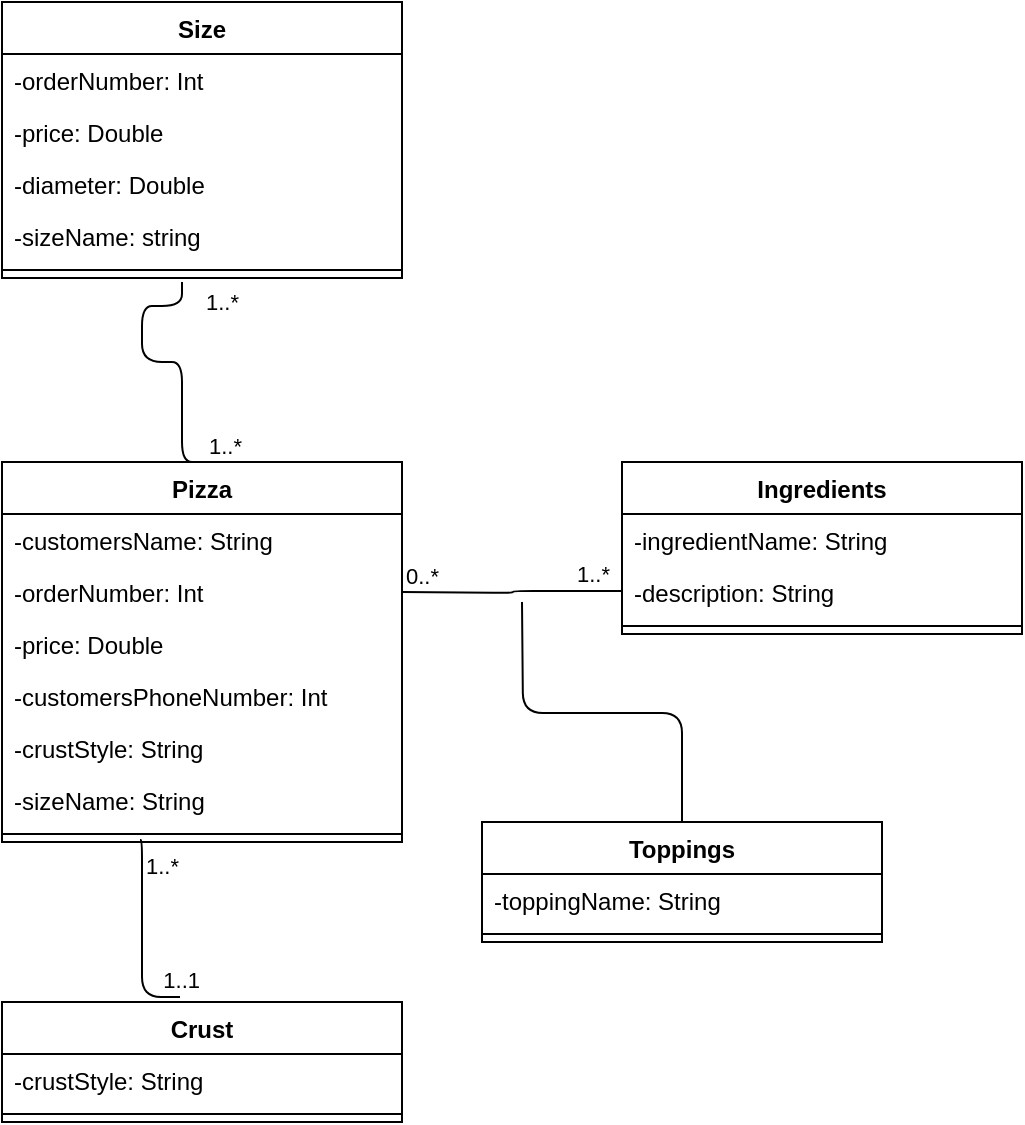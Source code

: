 <mxfile version="15.2.7" type="device" pages="2"><diagram id="Rf25Tedu3a4yLGbHyUPa" name="Page-1"><mxGraphModel dx="1662" dy="767" grid="1" gridSize="10" guides="1" tooltips="1" connect="1" arrows="1" fold="1" page="1" pageScale="1" pageWidth="850" pageHeight="1100" math="0" shadow="0"><root><mxCell id="0"/><mxCell id="1" parent="0"/><mxCell id="C-VcJiSyxW0Arbnu4A3_-1" value="Pizza" style="swimlane;fontStyle=1;align=center;verticalAlign=top;childLayout=stackLayout;horizontal=1;startSize=26;horizontalStack=0;resizeParent=1;resizeParentMax=0;resizeLast=0;collapsible=1;marginBottom=0;resizeHeight=1;resizeWidth=1;" parent="1" vertex="1"><mxGeometry x="120" y="350" width="200" height="190" as="geometry"/></mxCell><mxCell id="C-VcJiSyxW0Arbnu4A3_-2" value="-customersName: String" style="text;strokeColor=none;fillColor=none;align=left;verticalAlign=top;spacingLeft=4;spacingRight=4;overflow=hidden;rotatable=0;points=[[0,0.5],[1,0.5]];portConstraint=eastwest;" parent="C-VcJiSyxW0Arbnu4A3_-1" vertex="1"><mxGeometry y="26" width="200" height="26" as="geometry"/></mxCell><mxCell id="C-VcJiSyxW0Arbnu4A3_-4" value="-orderNumber: Int" style="text;strokeColor=none;fillColor=none;align=left;verticalAlign=top;spacingLeft=4;spacingRight=4;overflow=hidden;rotatable=0;points=[[0,0.5],[1,0.5]];portConstraint=eastwest;" parent="C-VcJiSyxW0Arbnu4A3_-1" vertex="1"><mxGeometry y="52" width="200" height="26" as="geometry"/></mxCell><mxCell id="C-VcJiSyxW0Arbnu4A3_-5" value="-price: Double" style="text;strokeColor=none;fillColor=none;align=left;verticalAlign=top;spacingLeft=4;spacingRight=4;overflow=hidden;rotatable=0;points=[[0,0.5],[1,0.5]];portConstraint=eastwest;" parent="C-VcJiSyxW0Arbnu4A3_-1" vertex="1"><mxGeometry y="78" width="200" height="26" as="geometry"/></mxCell><mxCell id="C-VcJiSyxW0Arbnu4A3_-3" value="-customersPhoneNumber: Int" style="text;strokeColor=none;fillColor=none;align=left;verticalAlign=top;spacingLeft=4;spacingRight=4;overflow=hidden;rotatable=0;points=[[0,0.5],[1,0.5]];portConstraint=eastwest;" parent="C-VcJiSyxW0Arbnu4A3_-1" vertex="1"><mxGeometry y="104" width="200" height="26" as="geometry"/></mxCell><mxCell id="-K8jbQ1gfS2cbrPtlUIp-6" value="-crustStyle: String" style="text;strokeColor=none;fillColor=none;align=left;verticalAlign=top;spacingLeft=4;spacingRight=4;overflow=hidden;rotatable=0;points=[[0,0.5],[1,0.5]];portConstraint=eastwest;" parent="C-VcJiSyxW0Arbnu4A3_-1" vertex="1"><mxGeometry y="130" width="200" height="26" as="geometry"/></mxCell><mxCell id="-K8jbQ1gfS2cbrPtlUIp-4" value="-sizeName: String" style="text;strokeColor=none;fillColor=none;align=left;verticalAlign=top;spacingLeft=4;spacingRight=4;overflow=hidden;rotatable=0;points=[[0,0.5],[1,0.5]];portConstraint=eastwest;" parent="C-VcJiSyxW0Arbnu4A3_-1" vertex="1"><mxGeometry y="156" width="200" height="26" as="geometry"/></mxCell><mxCell id="C-VcJiSyxW0Arbnu4A3_-6" value="" style="line;strokeWidth=1;fillColor=none;align=left;verticalAlign=middle;spacingTop=-1;spacingLeft=3;spacingRight=3;rotatable=0;labelPosition=right;points=[];portConstraint=eastwest;" parent="C-VcJiSyxW0Arbnu4A3_-1" vertex="1"><mxGeometry y="182" width="200" height="8" as="geometry"/></mxCell><mxCell id="C-VcJiSyxW0Arbnu4A3_-8" value="Ingredients" style="swimlane;fontStyle=1;align=center;verticalAlign=top;childLayout=stackLayout;horizontal=1;startSize=26;horizontalStack=0;resizeParent=1;resizeParentMax=0;resizeLast=0;collapsible=1;marginBottom=0;resizeHeight=1;resizeWidth=1;" parent="1" vertex="1"><mxGeometry x="430" y="350" width="200" height="86" as="geometry"/></mxCell><mxCell id="-K8jbQ1gfS2cbrPtlUIp-5" value="-ingredientName: String" style="text;strokeColor=none;fillColor=none;align=left;verticalAlign=top;spacingLeft=4;spacingRight=4;overflow=hidden;rotatable=0;points=[[0,0.5],[1,0.5]];portConstraint=eastwest;" parent="C-VcJiSyxW0Arbnu4A3_-8" vertex="1"><mxGeometry y="26" width="200" height="26" as="geometry"/></mxCell><mxCell id="C-VcJiSyxW0Arbnu4A3_-29" value="-description: String" style="text;strokeColor=none;fillColor=none;align=left;verticalAlign=top;spacingLeft=4;spacingRight=4;overflow=hidden;rotatable=0;points=[[0,0.5],[1,0.5]];portConstraint=eastwest;" parent="C-VcJiSyxW0Arbnu4A3_-8" vertex="1"><mxGeometry y="52" width="200" height="26" as="geometry"/></mxCell><mxCell id="C-VcJiSyxW0Arbnu4A3_-13" value="" style="line;strokeWidth=1;fillColor=none;align=left;verticalAlign=middle;spacingTop=-1;spacingLeft=3;spacingRight=3;rotatable=0;labelPosition=right;points=[];portConstraint=eastwest;" parent="C-VcJiSyxW0Arbnu4A3_-8" vertex="1"><mxGeometry y="78" width="200" height="8" as="geometry"/></mxCell><mxCell id="C-VcJiSyxW0Arbnu4A3_-15" value="Size" style="swimlane;fontStyle=1;align=center;verticalAlign=top;childLayout=stackLayout;horizontal=1;startSize=26;horizontalStack=0;resizeParent=1;resizeParentMax=0;resizeLast=0;collapsible=1;marginBottom=0;resizeHeight=1;resizeWidth=1;" parent="1" vertex="1"><mxGeometry x="120" y="120" width="200" height="138" as="geometry"/></mxCell><mxCell id="C-VcJiSyxW0Arbnu4A3_-19" value="-orderNumber: Int" style="text;strokeColor=none;fillColor=none;align=left;verticalAlign=top;spacingLeft=4;spacingRight=4;overflow=hidden;rotatable=0;points=[[0,0.5],[1,0.5]];portConstraint=eastwest;" parent="C-VcJiSyxW0Arbnu4A3_-15" vertex="1"><mxGeometry y="26" width="200" height="26" as="geometry"/></mxCell><mxCell id="-K8jbQ1gfS2cbrPtlUIp-3" value="-price: Double" style="text;strokeColor=none;fillColor=none;align=left;verticalAlign=top;spacingLeft=4;spacingRight=4;overflow=hidden;rotatable=0;points=[[0,0.5],[1,0.5]];portConstraint=eastwest;" parent="C-VcJiSyxW0Arbnu4A3_-15" vertex="1"><mxGeometry y="52" width="200" height="26" as="geometry"/></mxCell><mxCell id="-pOg0iLih2YTB-yMB6TO-1" value="-diameter: Double" style="text;strokeColor=none;fillColor=none;align=left;verticalAlign=top;spacingLeft=4;spacingRight=4;overflow=hidden;rotatable=0;points=[[0,0.5],[1,0.5]];portConstraint=eastwest;" parent="C-VcJiSyxW0Arbnu4A3_-15" vertex="1"><mxGeometry y="78" width="200" height="26" as="geometry"/></mxCell><mxCell id="xe3n5rYkYhmXjkR1PGHT-1" value="-sizeName: string" style="text;strokeColor=none;fillColor=none;align=left;verticalAlign=top;spacingLeft=4;spacingRight=4;overflow=hidden;rotatable=0;points=[[0,0.5],[1,0.5]];portConstraint=eastwest;" parent="C-VcJiSyxW0Arbnu4A3_-15" vertex="1"><mxGeometry y="104" width="200" height="26" as="geometry"/></mxCell><mxCell id="C-VcJiSyxW0Arbnu4A3_-20" value="" style="line;strokeWidth=1;fillColor=none;align=left;verticalAlign=middle;spacingTop=-1;spacingLeft=3;spacingRight=3;rotatable=0;labelPosition=right;points=[];portConstraint=eastwest;" parent="C-VcJiSyxW0Arbnu4A3_-15" vertex="1"><mxGeometry y="130" width="200" height="8" as="geometry"/></mxCell><mxCell id="LhTOB9aGREbv2NNWErbn-2" value="Crust" style="swimlane;fontStyle=1;align=center;verticalAlign=top;childLayout=stackLayout;horizontal=1;startSize=26;horizontalStack=0;resizeParent=1;resizeParentMax=0;resizeLast=0;collapsible=1;marginBottom=0;resizeHeight=1;resizeWidth=1;" parent="1" vertex="1"><mxGeometry x="120" y="620" width="200" height="60" as="geometry"/></mxCell><mxCell id="LhTOB9aGREbv2NNWErbn-6" value="-crustStyle: String" style="text;strokeColor=none;fillColor=none;align=left;verticalAlign=top;spacingLeft=4;spacingRight=4;overflow=hidden;rotatable=0;points=[[0,0.5],[1,0.5]];portConstraint=eastwest;" parent="LhTOB9aGREbv2NNWErbn-2" vertex="1"><mxGeometry y="26" width="200" height="26" as="geometry"/></mxCell><mxCell id="LhTOB9aGREbv2NNWErbn-7" value="" style="line;strokeWidth=1;fillColor=none;align=left;verticalAlign=middle;spacingTop=-1;spacingLeft=3;spacingRight=3;rotatable=0;labelPosition=right;points=[];portConstraint=eastwest;" parent="LhTOB9aGREbv2NNWErbn-2" vertex="1"><mxGeometry y="52" width="200" height="8" as="geometry"/></mxCell><mxCell id="LhTOB9aGREbv2NNWErbn-12" value="Toppings" style="swimlane;fontStyle=1;align=center;verticalAlign=top;childLayout=stackLayout;horizontal=1;startSize=26;horizontalStack=0;resizeParent=1;resizeParentMax=0;resizeLast=0;collapsible=1;marginBottom=0;resizeHeight=1;resizeWidth=1;" parent="1" vertex="1"><mxGeometry x="360" y="530" width="200" height="60" as="geometry"/></mxCell><mxCell id="LhTOB9aGREbv2NNWErbn-16" value="-toppingName: String" style="text;strokeColor=none;fillColor=none;align=left;verticalAlign=top;spacingLeft=4;spacingRight=4;overflow=hidden;rotatable=0;points=[[0,0.5],[1,0.5]];portConstraint=eastwest;" parent="LhTOB9aGREbv2NNWErbn-12" vertex="1"><mxGeometry y="26" width="200" height="26" as="geometry"/></mxCell><mxCell id="LhTOB9aGREbv2NNWErbn-17" value="" style="line;strokeWidth=1;fillColor=none;align=left;verticalAlign=middle;spacingTop=-1;spacingLeft=3;spacingRight=3;rotatable=0;labelPosition=right;points=[];portConstraint=eastwest;" parent="LhTOB9aGREbv2NNWErbn-12" vertex="1"><mxGeometry y="52" width="200" height="8" as="geometry"/></mxCell><mxCell id="-K8jbQ1gfS2cbrPtlUIp-7" value="" style="endArrow=none;html=1;edgeStyle=orthogonalEdgeStyle;entryX=0;entryY=0.75;entryDx=0;entryDy=0;" parent="1" target="C-VcJiSyxW0Arbnu4A3_-8" edge="1"><mxGeometry relative="1" as="geometry"><mxPoint x="320" y="415" as="sourcePoint"/><mxPoint x="430" y="410" as="targetPoint"/></mxGeometry></mxCell><mxCell id="-K8jbQ1gfS2cbrPtlUIp-8" value="0..*" style="edgeLabel;resizable=0;html=1;align=left;verticalAlign=bottom;" parent="-K8jbQ1gfS2cbrPtlUIp-7" connectable="0" vertex="1"><mxGeometry x="-1" relative="1" as="geometry"/></mxCell><mxCell id="-K8jbQ1gfS2cbrPtlUIp-9" value="1..*" style="edgeLabel;resizable=0;html=1;align=right;verticalAlign=bottom;" parent="-K8jbQ1gfS2cbrPtlUIp-7" connectable="0" vertex="1"><mxGeometry x="1" relative="1" as="geometry"><mxPoint x="-5" as="offset"/></mxGeometry></mxCell><mxCell id="-K8jbQ1gfS2cbrPtlUIp-10" value="" style="endArrow=none;html=1;edgeStyle=orthogonalEdgeStyle;entryX=0.445;entryY=-0.042;entryDx=0;entryDy=0;entryPerimeter=0;exitX=0.345;exitY=0.875;exitDx=0;exitDy=0;exitPerimeter=0;" parent="1" source="C-VcJiSyxW0Arbnu4A3_-6" target="LhTOB9aGREbv2NNWErbn-2" edge="1"><mxGeometry relative="1" as="geometry"><mxPoint x="190" y="550" as="sourcePoint"/><mxPoint x="350" y="550" as="targetPoint"/><Array as="points"><mxPoint x="190" y="539"/><mxPoint x="190" y="618"/></Array></mxGeometry></mxCell><mxCell id="-K8jbQ1gfS2cbrPtlUIp-11" value="1..*" style="edgeLabel;resizable=0;html=1;align=left;verticalAlign=bottom;" parent="-K8jbQ1gfS2cbrPtlUIp-10" connectable="0" vertex="1"><mxGeometry x="-1" relative="1" as="geometry"><mxPoint x="1" y="21" as="offset"/></mxGeometry></mxCell><mxCell id="-K8jbQ1gfS2cbrPtlUIp-12" value="1..1" style="edgeLabel;resizable=0;html=1;align=right;verticalAlign=bottom;" parent="-K8jbQ1gfS2cbrPtlUIp-10" connectable="0" vertex="1"><mxGeometry x="1" relative="1" as="geometry"><mxPoint x="11" as="offset"/></mxGeometry></mxCell><mxCell id="-K8jbQ1gfS2cbrPtlUIp-16" value="" style="endArrow=none;html=1;edgeStyle=orthogonalEdgeStyle;entryX=0.5;entryY=0;entryDx=0;entryDy=0;" parent="1" target="C-VcJiSyxW0Arbnu4A3_-1" edge="1"><mxGeometry relative="1" as="geometry"><mxPoint x="210" y="260" as="sourcePoint"/><mxPoint x="350" y="282" as="targetPoint"/><Array as="points"><mxPoint x="190" y="272"/><mxPoint x="190" y="300"/><mxPoint x="210" y="300"/><mxPoint x="210" y="350"/></Array></mxGeometry></mxCell><mxCell id="-K8jbQ1gfS2cbrPtlUIp-17" value="1..*" style="edgeLabel;resizable=0;html=1;align=left;verticalAlign=bottom;" parent="-K8jbQ1gfS2cbrPtlUIp-16" connectable="0" vertex="1"><mxGeometry x="-1" relative="1" as="geometry"><mxPoint x="10" y="18" as="offset"/></mxGeometry></mxCell><mxCell id="-K8jbQ1gfS2cbrPtlUIp-18" value="1..*" style="edgeLabel;resizable=0;html=1;align=right;verticalAlign=bottom;" parent="-K8jbQ1gfS2cbrPtlUIp-16" connectable="0" vertex="1"><mxGeometry x="1" relative="1" as="geometry"><mxPoint x="20" as="offset"/></mxGeometry></mxCell><mxCell id="-K8jbQ1gfS2cbrPtlUIp-22" value="" style="endArrow=none;html=1;edgeStyle=orthogonalEdgeStyle;entryX=0.5;entryY=0;entryDx=0;entryDy=0;" parent="1" target="LhTOB9aGREbv2NNWErbn-12" edge="1"><mxGeometry relative="1" as="geometry"><mxPoint x="380" y="420" as="sourcePoint"/><mxPoint x="490" y="470" as="targetPoint"/></mxGeometry></mxCell></root></mxGraphModel></diagram><diagram id="Cpo1V4HED8injdfXh7v_" name="Page-2"><mxGraphModel dx="1662" dy="767" grid="1" gridSize="10" guides="1" tooltips="1" connect="1" arrows="1" fold="1" page="1" pageScale="1" pageWidth="850" pageHeight="1100" math="0" shadow="0"><root><mxCell id="_6gKlg4DQK8Y5L_vaKrD-0"/><mxCell id="_6gKlg4DQK8Y5L_vaKrD-1" parent="_6gKlg4DQK8Y5L_vaKrD-0"/><mxCell id="_6gKlg4DQK8Y5L_vaKrD-2" value="Pizza" style="text;html=1;align=center;verticalAlign=middle;resizable=0;points=[];autosize=1;strokeColor=none;fillColor=none;" parent="_6gKlg4DQK8Y5L_vaKrD-1" vertex="1"><mxGeometry x="40" y="240" width="50" height="20" as="geometry"/></mxCell><mxCell id="_6gKlg4DQK8Y5L_vaKrD-3" value="customerName" style="text;html=1;fillColor=none;align=center;verticalAlign=middle;whiteSpace=wrap;rounded=0;strokeColor=#000000;" parent="_6gKlg4DQK8Y5L_vaKrD-1" vertex="1"><mxGeometry x="40" y="260" width="110" height="20" as="geometry"/></mxCell><mxCell id="_6gKlg4DQK8Y5L_vaKrD-4" value="customerPhoneNumber" style="text;html=1;fillColor=none;align=center;verticalAlign=middle;whiteSpace=wrap;rounded=0;strokeColor=#000000;" parent="_6gKlg4DQK8Y5L_vaKrD-1" vertex="1"><mxGeometry x="380" y="260" width="150" height="20" as="geometry"/></mxCell><mxCell id="_6gKlg4DQK8Y5L_vaKrD-5" value="orderNumber" style="text;html=1;fillColor=none;align=center;verticalAlign=middle;whiteSpace=wrap;rounded=0;strokeColor=#000000;" parent="_6gKlg4DQK8Y5L_vaKrD-1" vertex="1"><mxGeometry x="150" y="260" width="120" height="20" as="geometry"/></mxCell><mxCell id="_6gKlg4DQK8Y5L_vaKrD-6" value="price" style="text;html=1;fillColor=none;align=center;verticalAlign=middle;whiteSpace=wrap;rounded=0;strokeColor=#000000;" parent="_6gKlg4DQK8Y5L_vaKrD-1" vertex="1"><mxGeometry x="270" y="260" width="110" height="20" as="geometry"/></mxCell><mxCell id="_6gKlg4DQK8Y5L_vaKrD-7" value="Primary Key" style="text;html=1;align=center;verticalAlign=middle;whiteSpace=wrap;rounded=0;strokeColor=#000000;fillColor=#FFDB29;" parent="_6gKlg4DQK8Y5L_vaKrD-1" vertex="1"><mxGeometry x="40" y="280" width="340" height="20" as="geometry"/></mxCell><mxCell id="_6gKlg4DQK8Y5L_vaKrD-8" value="Size" style="text;html=1;align=center;verticalAlign=middle;resizable=0;points=[];autosize=1;strokeColor=none;fillColor=none;" parent="_6gKlg4DQK8Y5L_vaKrD-1" vertex="1"><mxGeometry x="40" y="400" width="40" height="20" as="geometry"/></mxCell><mxCell id="_6gKlg4DQK8Y5L_vaKrD-9" value="diameter" style="text;html=1;fillColor=none;align=center;verticalAlign=middle;whiteSpace=wrap;rounded=0;strokeColor=#000000;" parent="_6gKlg4DQK8Y5L_vaKrD-1" vertex="1"><mxGeometry x="40" y="420" width="110" height="20" as="geometry"/></mxCell><mxCell id="_6gKlg4DQK8Y5L_vaKrD-13" value="Primary Key" style="text;html=1;align=center;verticalAlign=middle;whiteSpace=wrap;rounded=0;strokeColor=#000000;fillColor=#FFDB29;" parent="_6gKlg4DQK8Y5L_vaKrD-1" vertex="1"><mxGeometry x="40" y="440" width="110" height="20" as="geometry"/></mxCell><mxCell id="_6gKlg4DQK8Y5L_vaKrD-14" value="Ingredients" style="text;html=1;align=center;verticalAlign=middle;resizable=0;points=[];autosize=1;strokeColor=none;fillColor=none;" parent="_6gKlg4DQK8Y5L_vaKrD-1" vertex="1"><mxGeometry x="945" y="260" width="80" height="20" as="geometry"/></mxCell><mxCell id="_6gKlg4DQK8Y5L_vaKrD-19" value="Primary Key" style="text;html=1;align=center;verticalAlign=middle;whiteSpace=wrap;rounded=0;strokeColor=#000000;fillColor=#FFDB29;" parent="_6gKlg4DQK8Y5L_vaKrD-1" vertex="1"><mxGeometry x="950" y="300" width="220" height="20" as="geometry"/></mxCell><mxCell id="YplhwO3cEWjRW1dsiu56-0" value="ingredientName" style="text;html=1;fillColor=none;align=center;verticalAlign=middle;whiteSpace=wrap;rounded=0;strokeColor=#000000;" parent="_6gKlg4DQK8Y5L_vaKrD-1" vertex="1"><mxGeometry x="950" y="280" width="105" height="20" as="geometry"/></mxCell><mxCell id="YplhwO3cEWjRW1dsiu56-3" value="description" style="text;html=1;fillColor=none;align=center;verticalAlign=middle;whiteSpace=wrap;rounded=0;strokeColor=#000000;" parent="_6gKlg4DQK8Y5L_vaKrD-1" vertex="1"><mxGeometry x="1055" y="280" width="115" height="20" as="geometry"/></mxCell><mxCell id="YplhwO3cEWjRW1dsiu56-9" value="orderNumber" style="text;html=1;fillColor=none;align=center;verticalAlign=middle;whiteSpace=wrap;rounded=0;strokeColor=#000000;" parent="_6gKlg4DQK8Y5L_vaKrD-1" vertex="1"><mxGeometry x="150" y="420" width="110" height="20" as="geometry"/></mxCell><mxCell id="YplhwO3cEWjRW1dsiu56-10" value="Foreign Key" style="text;html=1;align=center;verticalAlign=middle;whiteSpace=wrap;rounded=0;strokeColor=#000000;fillColor=#66B2FF;" parent="_6gKlg4DQK8Y5L_vaKrD-1" vertex="1"><mxGeometry x="150" y="400" width="370" height="20" as="geometry"/></mxCell><mxCell id="Hv8k_lCVbuPKgBJq0yEY-0" value="Crust" style="text;html=1;align=center;verticalAlign=middle;resizable=0;points=[];autosize=1;strokeColor=none;fillColor=none;" parent="_6gKlg4DQK8Y5L_vaKrD-1" vertex="1"><mxGeometry x="210" y="70" width="40" height="20" as="geometry"/></mxCell><mxCell id="Hv8k_lCVbuPKgBJq0yEY-1" value="crustStyle" style="text;html=1;fillColor=none;align=center;verticalAlign=middle;whiteSpace=wrap;rounded=0;strokeColor=#000000;" parent="_6gKlg4DQK8Y5L_vaKrD-1" vertex="1"><mxGeometry x="210" y="90" width="110" height="20" as="geometry"/></mxCell><mxCell id="Hv8k_lCVbuPKgBJq0yEY-6" value="Toppings" style="text;html=1;align=center;verticalAlign=middle;resizable=0;points=[];autosize=1;strokeColor=none;fillColor=none;" parent="_6gKlg4DQK8Y5L_vaKrD-1" vertex="1"><mxGeometry x="680" y="370" width="60" height="20" as="geometry"/></mxCell><mxCell id="Hv8k_lCVbuPKgBJq0yEY-7" value="toppingName" style="text;html=1;fillColor=none;align=center;verticalAlign=middle;whiteSpace=wrap;rounded=0;strokeColor=#000000;" parent="_6gKlg4DQK8Y5L_vaKrD-1" vertex="1"><mxGeometry x="670" y="390" width="110" height="20" as="geometry"/></mxCell><mxCell id="Hv8k_lCVbuPKgBJq0yEY-8" value="Primary Key" style="text;html=1;align=center;verticalAlign=middle;whiteSpace=wrap;rounded=0;strokeColor=#000000;fillColor=#FFDB29;" parent="_6gKlg4DQK8Y5L_vaKrD-1" vertex="1"><mxGeometry x="670" y="410" width="110" height="20" as="geometry"/></mxCell><mxCell id="uqFxeaFp3O4GrJ3LMs90-0" value="crustStyle" style="text;html=1;fillColor=none;align=center;verticalAlign=middle;whiteSpace=wrap;rounded=0;strokeColor=#000000;" parent="_6gKlg4DQK8Y5L_vaKrD-1" vertex="1"><mxGeometry x="530" y="260" width="150" height="20" as="geometry"/></mxCell><mxCell id="uqFxeaFp3O4GrJ3LMs90-1" value="sizeName" style="text;html=1;fillColor=none;align=center;verticalAlign=middle;whiteSpace=wrap;rounded=0;strokeColor=#000000;" parent="_6gKlg4DQK8Y5L_vaKrD-1" vertex="1"><mxGeometry x="680" y="260" width="150" height="20" as="geometry"/></mxCell><mxCell id="JE8pUBqX02NGO9C2uMH3-0" value="price" style="text;html=1;fillColor=none;align=center;verticalAlign=middle;whiteSpace=wrap;rounded=0;strokeColor=#000000;" parent="_6gKlg4DQK8Y5L_vaKrD-1" vertex="1"><mxGeometry x="260" y="420" width="110" height="20" as="geometry"/></mxCell><mxCell id="byJ6z7gwtkrFbNf-gS8g-0" value="Primary Key" style="text;html=1;align=center;verticalAlign=middle;whiteSpace=wrap;rounded=0;strokeColor=#000000;fillColor=#FFDB29;" parent="_6gKlg4DQK8Y5L_vaKrD-1" vertex="1"><mxGeometry x="210" y="110" width="110" height="20" as="geometry"/></mxCell><mxCell id="Fk7vLsVaa5tVNiC83yxh-0" value="sizeName" style="text;html=1;fillColor=none;align=center;verticalAlign=middle;whiteSpace=wrap;rounded=0;strokeColor=#000000;" vertex="1" parent="_6gKlg4DQK8Y5L_vaKrD-1"><mxGeometry x="370" y="420" width="150" height="20" as="geometry"/></mxCell><mxCell id="Fk7vLsVaa5tVNiC83yxh-4" value="" style="endArrow=none;html=1;edgeStyle=orthogonalEdgeStyle;entryX=0.382;entryY=-0.075;entryDx=0;entryDy=0;entryPerimeter=0;exitX=0.445;exitY=1.05;exitDx=0;exitDy=0;exitPerimeter=0;" edge="1" parent="_6gKlg4DQK8Y5L_vaKrD-1" source="byJ6z7gwtkrFbNf-gS8g-0" target="_6gKlg4DQK8Y5L_vaKrD-6"><mxGeometry relative="1" as="geometry"><mxPoint x="255" y="150" as="sourcePoint"/><mxPoint x="415" y="150" as="targetPoint"/></mxGeometry></mxCell><mxCell id="Fk7vLsVaa5tVNiC83yxh-5" value="1..1" style="edgeLabel;resizable=0;html=1;align=left;verticalAlign=bottom;" connectable="0" vertex="1" parent="Fk7vLsVaa5tVNiC83yxh-4"><mxGeometry x="-1" relative="1" as="geometry"><mxPoint y="19" as="offset"/></mxGeometry></mxCell><mxCell id="Fk7vLsVaa5tVNiC83yxh-6" value="1..*" style="edgeLabel;resizable=0;html=1;align=right;verticalAlign=bottom;" connectable="0" vertex="1" parent="Fk7vLsVaa5tVNiC83yxh-4"><mxGeometry x="1" relative="1" as="geometry"/></mxCell><mxCell id="Fk7vLsVaa5tVNiC83yxh-8" value="Foreign Key" style="text;html=1;align=center;verticalAlign=middle;whiteSpace=wrap;rounded=0;strokeColor=#000000;fillColor=#66B2FF;" vertex="1" parent="_6gKlg4DQK8Y5L_vaKrD-1"><mxGeometry x="530" y="240" width="300" height="20" as="geometry"/></mxCell><mxCell id="Fk7vLsVaa5tVNiC83yxh-9" value="" style="endArrow=none;html=1;edgeStyle=orthogonalEdgeStyle;entryX=0.855;entryY=-0.125;entryDx=0;entryDy=0;entryPerimeter=0;exitX=0;exitY=1;exitDx=0;exitDy=0;" edge="1" parent="_6gKlg4DQK8Y5L_vaKrD-1" source="uqFxeaFp3O4GrJ3LMs90-1" target="Hv8k_lCVbuPKgBJq0yEY-7"><mxGeometry relative="1" as="geometry"><mxPoint x="660" y="309.5" as="sourcePoint"/><mxPoint x="820" y="309.5" as="targetPoint"/><Array as="points"><mxPoint x="680" y="373"/><mxPoint x="764" y="373"/></Array></mxGeometry></mxCell><mxCell id="Fk7vLsVaa5tVNiC83yxh-13" value="" style="endArrow=none;html=1;edgeStyle=orthogonalEdgeStyle;entryX=0.045;entryY=0.85;entryDx=0;entryDy=0;entryPerimeter=0;exitX=1;exitY=0.75;exitDx=0;exitDy=0;" edge="1" parent="_6gKlg4DQK8Y5L_vaKrD-1" source="Hv8k_lCVbuPKgBJq0yEY-7" target="_6gKlg4DQK8Y5L_vaKrD-19"><mxGeometry relative="1" as="geometry"><mxPoint x="780" y="399" as="sourcePoint"/><mxPoint x="940" y="399" as="targetPoint"/></mxGeometry></mxCell><mxCell id="Fk7vLsVaa5tVNiC83yxh-16" value="1..1" style="text;html=1;align=center;verticalAlign=middle;resizable=0;points=[];autosize=1;strokeColor=none;fillColor=none;" vertex="1" parent="_6gKlg4DQK8Y5L_vaKrD-1"><mxGeometry x="680" y="280" width="40" height="20" as="geometry"/></mxCell><mxCell id="Fk7vLsVaa5tVNiC83yxh-17" value="1..*" style="text;html=1;align=center;verticalAlign=middle;resizable=0;points=[];autosize=1;strokeColor=none;fillColor=none;" vertex="1" parent="_6gKlg4DQK8Y5L_vaKrD-1"><mxGeometry x="765" y="370" width="30" height="20" as="geometry"/></mxCell><mxCell id="Fk7vLsVaa5tVNiC83yxh-18" value="1..*" style="text;html=1;align=center;verticalAlign=middle;resizable=0;points=[];autosize=1;strokeColor=none;fillColor=none;" vertex="1" parent="_6gKlg4DQK8Y5L_vaKrD-1"><mxGeometry x="780" y="410" width="30" height="20" as="geometry"/></mxCell><mxCell id="Fk7vLsVaa5tVNiC83yxh-19" value="1..1" style="text;html=1;align=center;verticalAlign=middle;resizable=0;points=[];autosize=1;strokeColor=none;fillColor=none;" vertex="1" parent="_6gKlg4DQK8Y5L_vaKrD-1"><mxGeometry x="960" y="320" width="40" height="20" as="geometry"/></mxCell><mxCell id="Fk7vLsVaa5tVNiC83yxh-20" value="" style="endArrow=none;html=1;edgeStyle=orthogonalEdgeStyle;entryX=0.474;entryY=-0.175;entryDx=0;entryDy=0;entryPerimeter=0;" edge="1" parent="_6gKlg4DQK8Y5L_vaKrD-1" target="YplhwO3cEWjRW1dsiu56-10"><mxGeometry relative="1" as="geometry"><mxPoint x="316" y="300" as="sourcePoint"/><mxPoint x="470" y="300" as="targetPoint"/></mxGeometry></mxCell><mxCell id="Fk7vLsVaa5tVNiC83yxh-21" value="1..1" style="edgeLabel;resizable=0;html=1;align=left;verticalAlign=bottom;" connectable="0" vertex="1" parent="Fk7vLsVaa5tVNiC83yxh-20"><mxGeometry x="-1" relative="1" as="geometry"><mxPoint y="20" as="offset"/></mxGeometry></mxCell><mxCell id="Fk7vLsVaa5tVNiC83yxh-22" value="1..*" style="edgeLabel;resizable=0;html=1;align=right;verticalAlign=bottom;" connectable="0" vertex="1" parent="Fk7vLsVaa5tVNiC83yxh-20"><mxGeometry x="1" relative="1" as="geometry"><mxPoint x="-5" as="offset"/></mxGeometry></mxCell></root></mxGraphModel></diagram></mxfile>